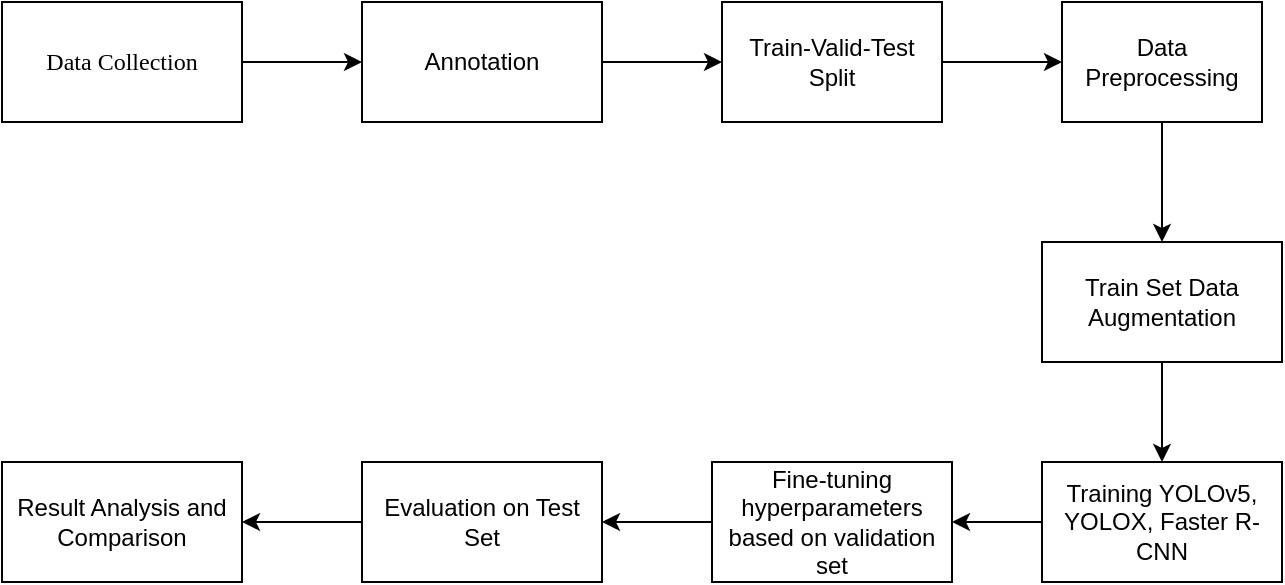 <mxfile version="20.2.2" type="github">
  <diagram id="63liZBFM_JSA3xeSQC1C" name="Page-1">
    <mxGraphModel dx="1422" dy="754" grid="1" gridSize="10" guides="1" tooltips="1" connect="1" arrows="1" fold="1" page="1" pageScale="1" pageWidth="850" pageHeight="1100" math="0" shadow="0">
      <root>
        <mxCell id="0" />
        <mxCell id="1" parent="0" />
        <mxCell id="UvX-u8pO6RNbhd-vVA79-1" value="Result Analysis and Comparison" style="rounded=0;whiteSpace=wrap;html=1;" vertex="1" parent="1">
          <mxGeometry x="40" y="400" width="120" height="60" as="geometry" />
        </mxCell>
        <mxCell id="UvX-u8pO6RNbhd-vVA79-17" value="" style="edgeStyle=orthogonalEdgeStyle;rounded=0;orthogonalLoop=1;jettySize=auto;html=1;fontFamily=Times New Roman;fontSize=12;" edge="1" parent="1" source="UvX-u8pO6RNbhd-vVA79-2" target="UvX-u8pO6RNbhd-vVA79-1">
          <mxGeometry relative="1" as="geometry" />
        </mxCell>
        <mxCell id="UvX-u8pO6RNbhd-vVA79-2" value="Evaluation on Test Set" style="rounded=0;whiteSpace=wrap;html=1;" vertex="1" parent="1">
          <mxGeometry x="220" y="400" width="120" height="60" as="geometry" />
        </mxCell>
        <mxCell id="UvX-u8pO6RNbhd-vVA79-16" value="" style="edgeStyle=orthogonalEdgeStyle;rounded=0;orthogonalLoop=1;jettySize=auto;html=1;fontFamily=Times New Roman;fontSize=12;" edge="1" parent="1" source="UvX-u8pO6RNbhd-vVA79-3" target="UvX-u8pO6RNbhd-vVA79-2">
          <mxGeometry relative="1" as="geometry" />
        </mxCell>
        <mxCell id="UvX-u8pO6RNbhd-vVA79-3" value="Fine-tuning hyperparameters based on validation set" style="rounded=0;whiteSpace=wrap;html=1;" vertex="1" parent="1">
          <mxGeometry x="395" y="400" width="120" height="60" as="geometry" />
        </mxCell>
        <mxCell id="UvX-u8pO6RNbhd-vVA79-15" value="" style="edgeStyle=orthogonalEdgeStyle;rounded=0;orthogonalLoop=1;jettySize=auto;html=1;fontFamily=Times New Roman;fontSize=12;" edge="1" parent="1" source="UvX-u8pO6RNbhd-vVA79-4" target="UvX-u8pO6RNbhd-vVA79-3">
          <mxGeometry relative="1" as="geometry" />
        </mxCell>
        <mxCell id="UvX-u8pO6RNbhd-vVA79-4" value="Training YOLOv5, YOLOX, Faster R-CNN" style="rounded=0;whiteSpace=wrap;html=1;" vertex="1" parent="1">
          <mxGeometry x="560" y="400" width="120" height="60" as="geometry" />
        </mxCell>
        <mxCell id="UvX-u8pO6RNbhd-vVA79-14" value="" style="edgeStyle=orthogonalEdgeStyle;rounded=0;orthogonalLoop=1;jettySize=auto;html=1;fontFamily=Times New Roman;fontSize=12;" edge="1" parent="1" source="UvX-u8pO6RNbhd-vVA79-5" target="UvX-u8pO6RNbhd-vVA79-4">
          <mxGeometry relative="1" as="geometry" />
        </mxCell>
        <mxCell id="UvX-u8pO6RNbhd-vVA79-5" value="Train Set Data Augmentation" style="rounded=0;whiteSpace=wrap;html=1;" vertex="1" parent="1">
          <mxGeometry x="560" y="290" width="120" height="60" as="geometry" />
        </mxCell>
        <mxCell id="UvX-u8pO6RNbhd-vVA79-13" value="" style="edgeStyle=orthogonalEdgeStyle;rounded=0;orthogonalLoop=1;jettySize=auto;html=1;fontFamily=Times New Roman;fontSize=12;" edge="1" parent="1" source="UvX-u8pO6RNbhd-vVA79-6" target="UvX-u8pO6RNbhd-vVA79-5">
          <mxGeometry relative="1" as="geometry" />
        </mxCell>
        <mxCell id="UvX-u8pO6RNbhd-vVA79-6" value="Data Preprocessing" style="rounded=0;whiteSpace=wrap;html=1;" vertex="1" parent="1">
          <mxGeometry x="570" y="170" width="100" height="60" as="geometry" />
        </mxCell>
        <mxCell id="UvX-u8pO6RNbhd-vVA79-12" value="" style="edgeStyle=orthogonalEdgeStyle;rounded=0;orthogonalLoop=1;jettySize=auto;html=1;fontFamily=Times New Roman;fontSize=12;" edge="1" parent="1" source="UvX-u8pO6RNbhd-vVA79-7" target="UvX-u8pO6RNbhd-vVA79-6">
          <mxGeometry relative="1" as="geometry" />
        </mxCell>
        <mxCell id="UvX-u8pO6RNbhd-vVA79-7" value="Train-Valid-Test Split" style="rounded=0;whiteSpace=wrap;html=1;" vertex="1" parent="1">
          <mxGeometry x="400" y="170" width="110" height="60" as="geometry" />
        </mxCell>
        <mxCell id="UvX-u8pO6RNbhd-vVA79-11" value="" style="edgeStyle=orthogonalEdgeStyle;rounded=0;orthogonalLoop=1;jettySize=auto;html=1;fontFamily=Times New Roman;fontSize=12;" edge="1" parent="1" source="UvX-u8pO6RNbhd-vVA79-8" target="UvX-u8pO6RNbhd-vVA79-7">
          <mxGeometry relative="1" as="geometry" />
        </mxCell>
        <mxCell id="UvX-u8pO6RNbhd-vVA79-8" value="Annotation" style="rounded=0;whiteSpace=wrap;html=1;" vertex="1" parent="1">
          <mxGeometry x="220" y="170" width="120" height="60" as="geometry" />
        </mxCell>
        <mxCell id="UvX-u8pO6RNbhd-vVA79-10" value="" style="edgeStyle=orthogonalEdgeStyle;rounded=0;orthogonalLoop=1;jettySize=auto;html=1;fontFamily=Times New Roman;fontSize=12;" edge="1" parent="1" source="UvX-u8pO6RNbhd-vVA79-9" target="UvX-u8pO6RNbhd-vVA79-8">
          <mxGeometry relative="1" as="geometry" />
        </mxCell>
        <mxCell id="UvX-u8pO6RNbhd-vVA79-9" value="&lt;font style=&quot;font-size: 12px;&quot; face=&quot;Times New Roman&quot;&gt;Data Collection&lt;/font&gt;" style="rounded=0;whiteSpace=wrap;html=1;" vertex="1" parent="1">
          <mxGeometry x="40" y="170" width="120" height="60" as="geometry" />
        </mxCell>
      </root>
    </mxGraphModel>
  </diagram>
</mxfile>
